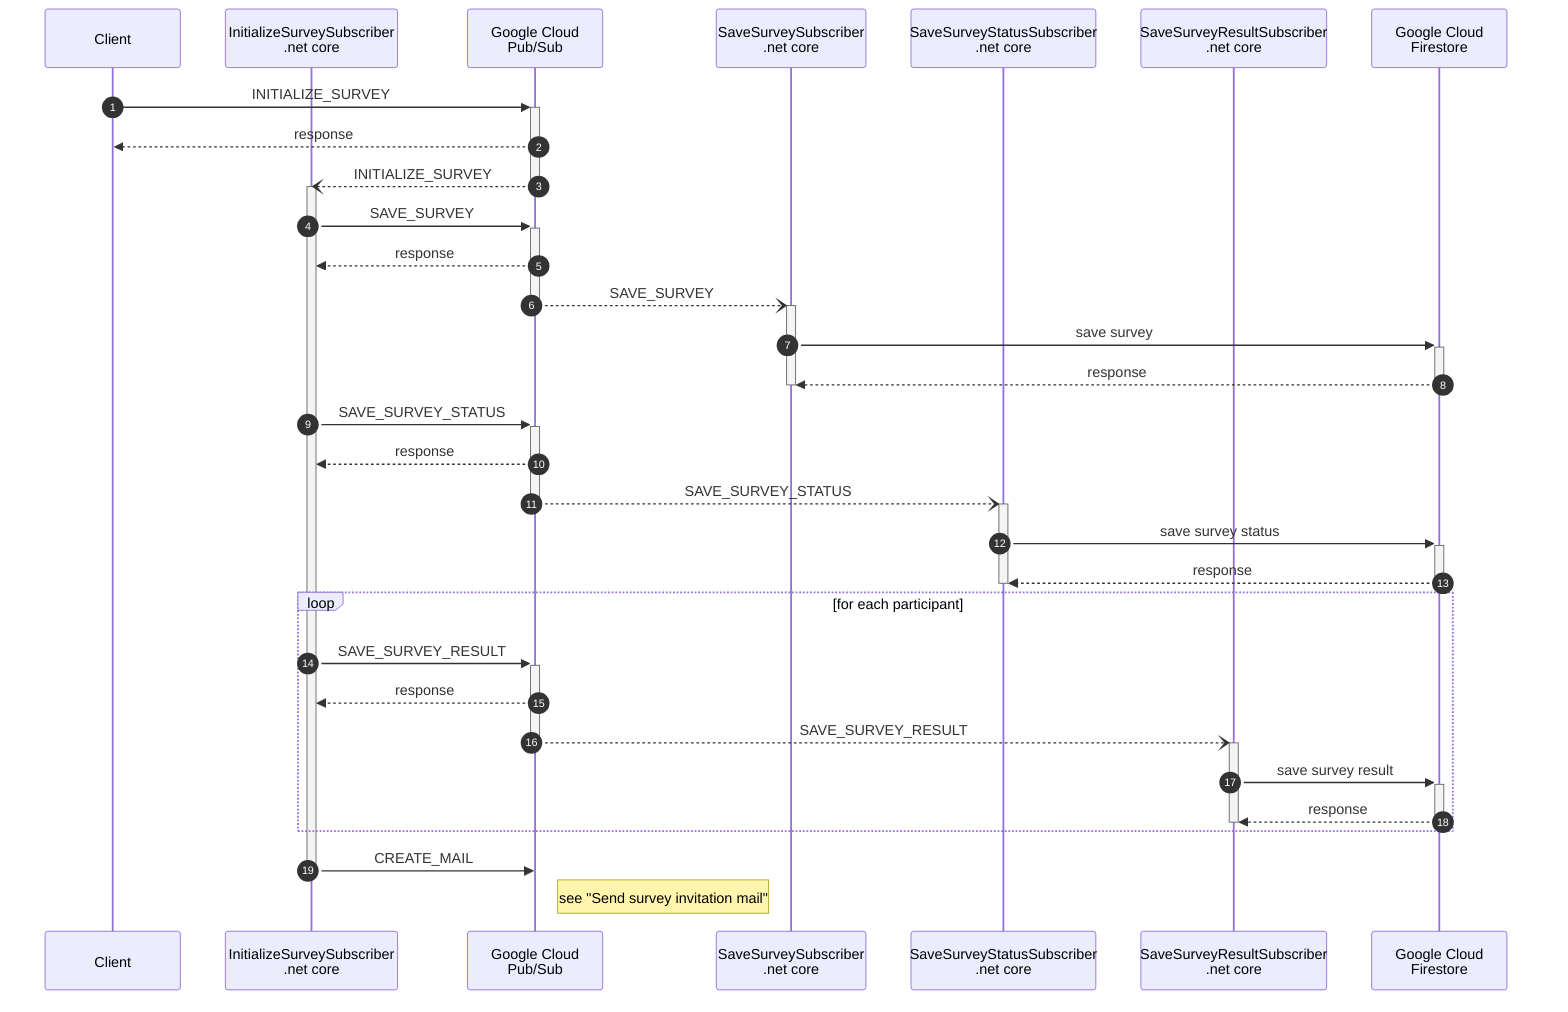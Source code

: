 sequenceDiagram
    autonumber
    participant C as Client
    participant ISS as InitializeSurveySubscriber<br>.net core
    participant PS as Google Cloud<br>Pub/Sub
    participant SSS as SaveSurveySubscriber<br>.net core
    participant SSSS as SaveSurveyStatusSubscriber<br>.net core
    participant SSRS as SaveSurveyResultSubscriber<br>.net core
    participant FS as Google Cloud<br>Firestore
    C->>+PS: INITIALIZE_SURVEY
    PS-->>C: response
    PS--)ISS: INITIALIZE_SURVEY
    deactivate PS
    activate ISS
    %% SAVE_SURVEY
    ISS->>+PS: SAVE_SURVEY
    PS-->>ISS: response
    PS--)+SSS: SAVE_SURVEY
    deactivate PS
    SSS->>+FS: save survey
    FS-->>SSS: response
    deactivate FS
    deactivate SSS
    %% SAVE_SURVEY_STATUS
    ISS->>+PS: SAVE_SURVEY_STATUS
    PS-->>ISS: response
    PS--)+SSSS: SAVE_SURVEY_STATUS
    deactivate PS
    SSSS->>+FS: save survey status
    FS-->>SSSS: response
    deactivate FS
    deactivate SSSS
    %% SAVE_SURVEY_RESULT
    loop for each participant
        ISS->>+PS: SAVE_SURVEY_RESULT
        PS-->>ISS: response
        PS--)+SSRS: SAVE_SURVEY_RESULT
        deactivate PS
        SSRS->>+FS: save survey result
        FS-->>SSRS: response
        deactivate FS
        deactivate SSRS
    end
    %% CREATE_MAIL
    ISS->>PS: CREATE_MAIL
    deactivate ISS
    Note right of PS: see "Send survey invitation mail"